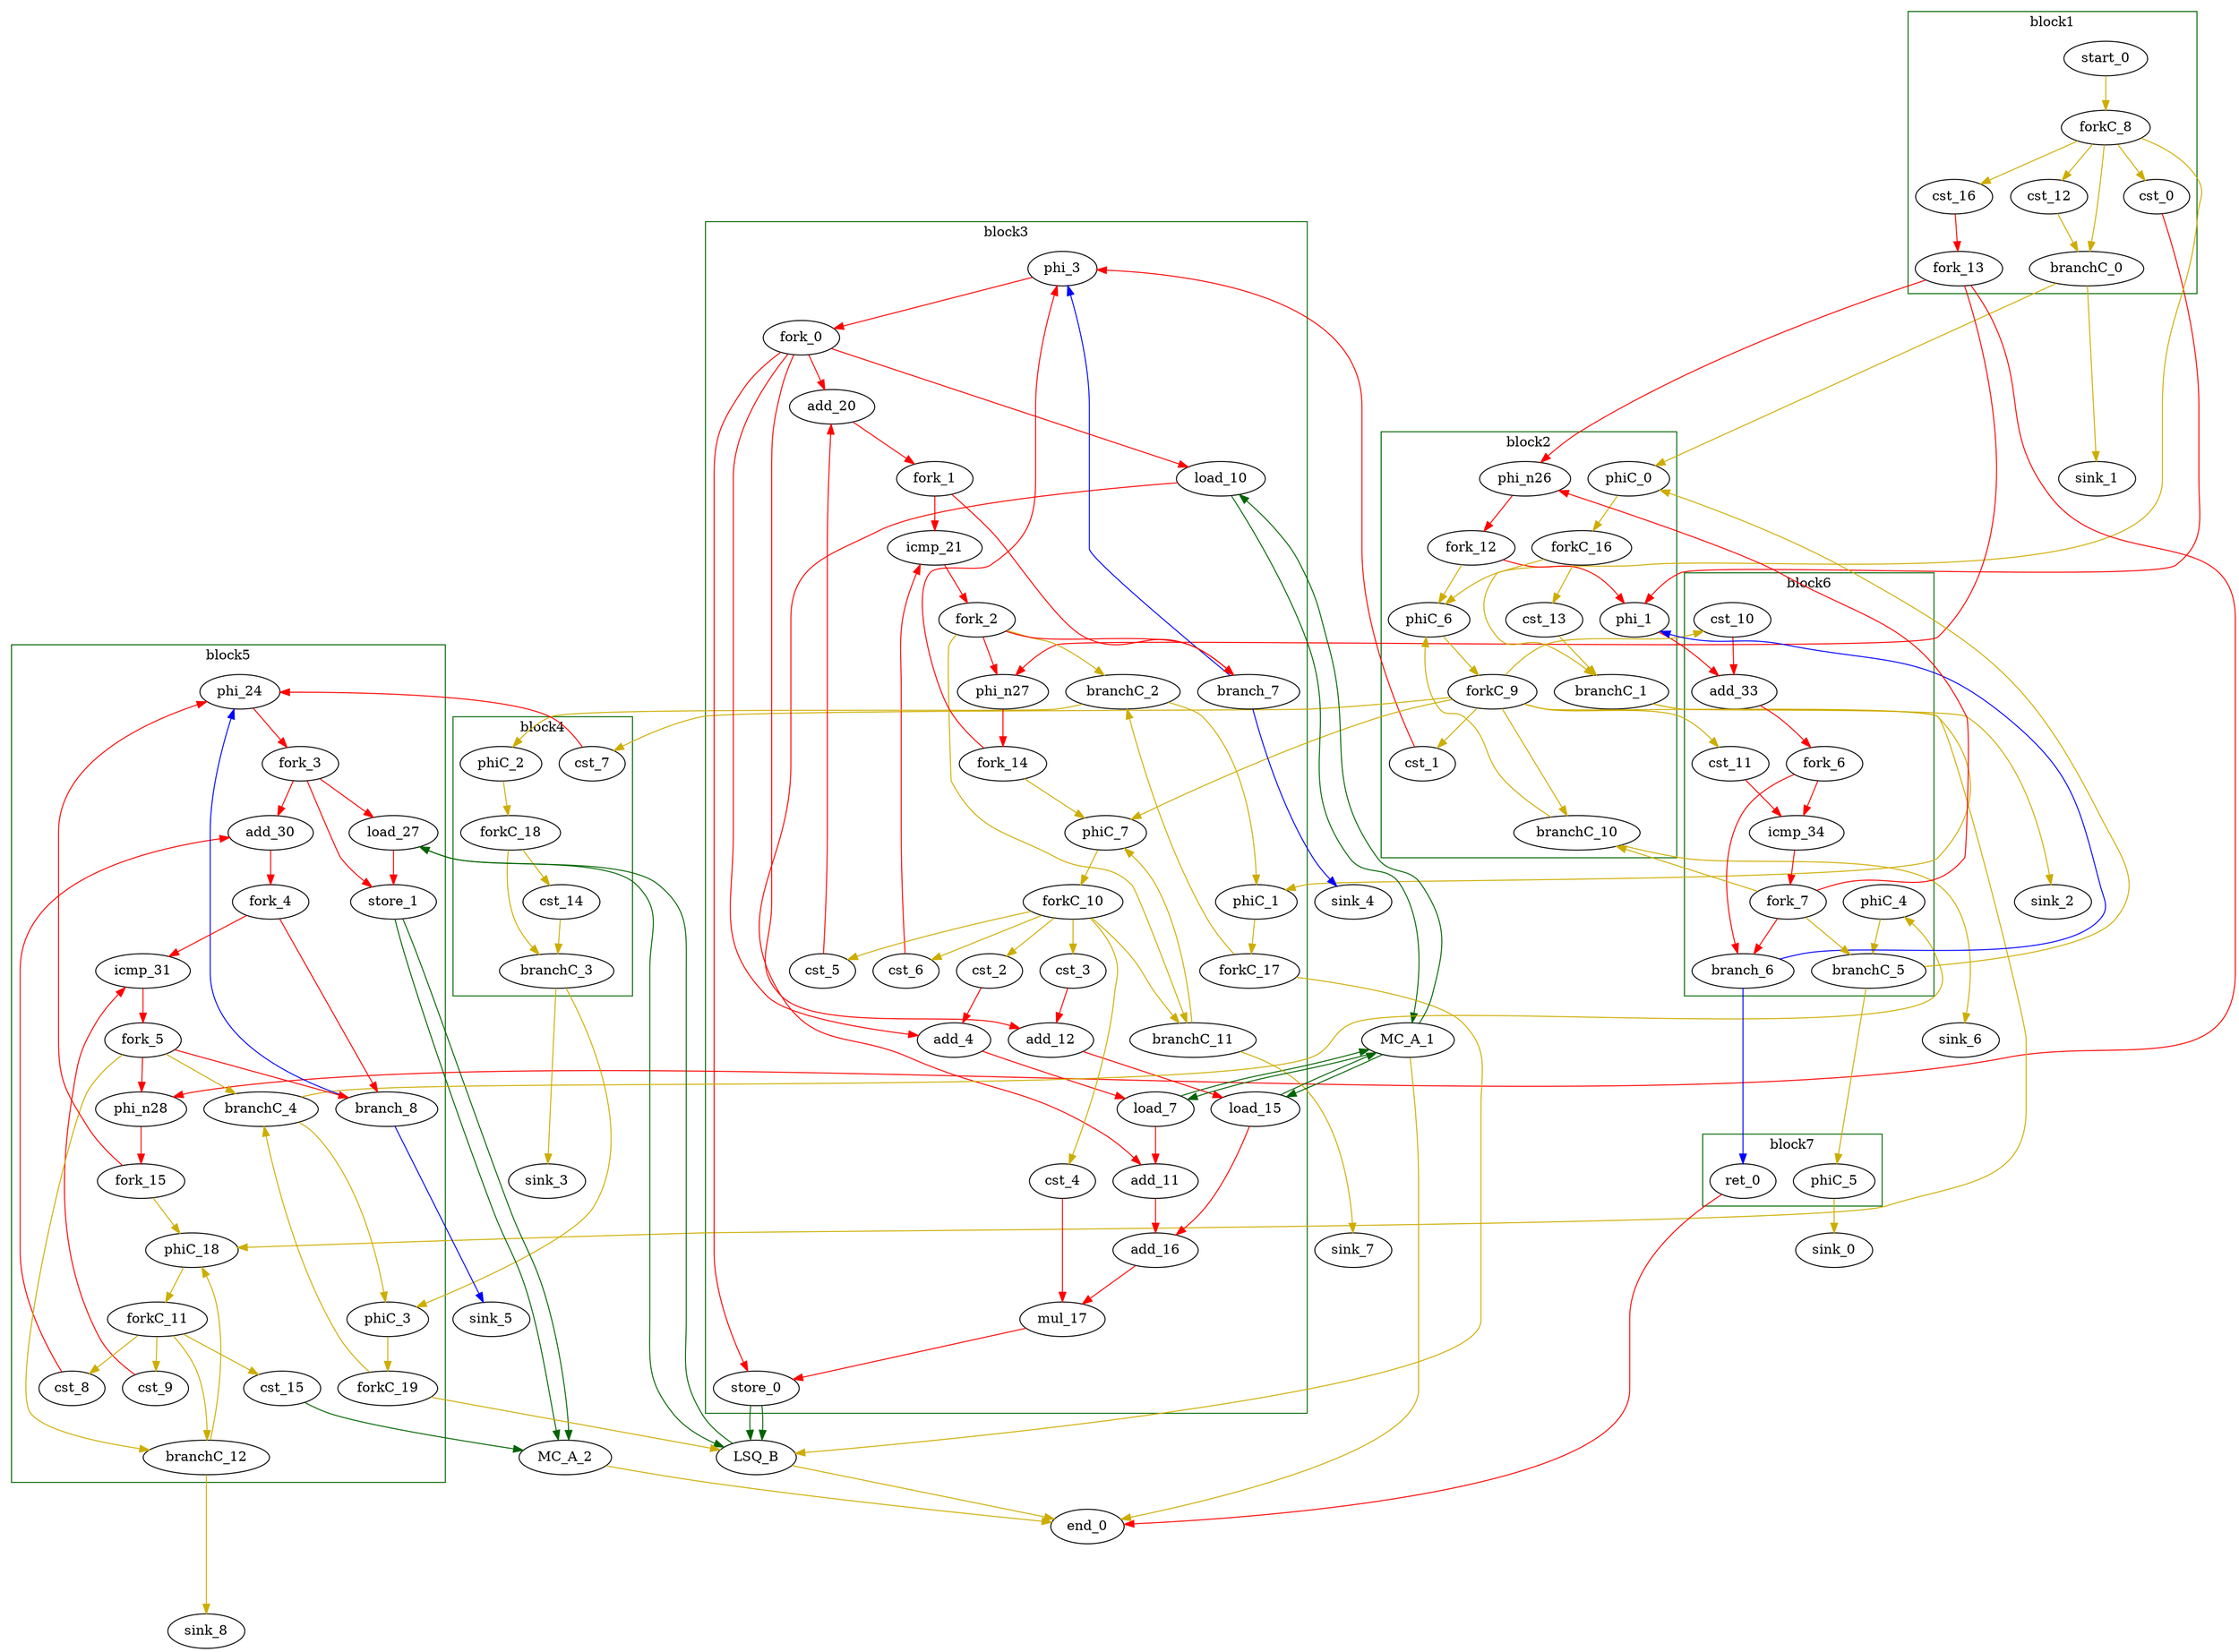 Digraph G {
	splines=spline;
//DHLS version: 0.1.1" [shape = "none" pos = "20,20!"]

	subgraph cluster_0 {
	color = "darkgreen";
		label = "block1";
		"cst_0" [type = "Constant", bbID= 1, in = "in1:32", out = "out1:32", value = "0x00000000"];
		"start_0" [type = "Entry", control= "true", bbID= 1, in = "in1:0", out = "out1:0"];
		"branchC_0" [type = "Branch", bbID= 1,  in = "in1:0 in2?:1", out = "out1+:0 out2-:0"];
		"cst_12" [type = "Constant", bbID= 1, in = "in1:32", out = "out1:32", value = "0x00000001"];
		"cst_16" [type = "Constant", bbID= 1, in = "in1:32", out = "out1:32", value = "0x00000001"];
		"forkC_8" [type = "Fork", bbID= 1, in = "in1:0", out = "out1:0 out2:0 out3:0 out4:0 out5:0 "];
		"fork_13" [type = "Fork", bbID= 1, in = "in1:32", out = "out1:32 out2:32 out3:32 "];

	}

	subgraph cluster_1 {
	color = "darkgreen";
		label = "block2";
		"phi_1" [type = "Mux", bbID= 2, in = "in1?:1 in2:32 in3:32 ", out = "out1:32", delay=0.366];
		"cst_1" [type = "Constant", bbID= 2, in = "in1:32", out = "out1:32", value = "0x00000001"];
		"phiC_0" [type = "Merge", bbID= 2, in = "in1:0 in2:0 ", out = "out1:0", delay=0.166];
		"branchC_1" [type = "Branch", bbID= 2,  in = "in1:0 in2?:1", out = "out1+:0 out2-:0"];
		"cst_13" [type = "Constant", bbID= 2, in = "in1:32", out = "out1:32", value = "0x00000001"];
		"phiC_6" [type = "Mux", bbID= 2, in = "in1?:1 in2:0 in3:0 ", out = "out1:0", delay=0.166];
		"phi_n26" [type = "Merge", bbID= 2, in = "in1:32 in2:32*i ", out = "out1:32", delay=0.366];
		"branchC_10" [type = "Branch", bbID= 2,  in = "in1:0 in2?:1*i", out = "out1+:0 out2-:0"];
		"forkC_9" [type = "Fork", bbID= 2, in = "in1:0", out = "out1:0 out2:0 out3:0 out4:0 out5:0 out6:0 out7:0 "];
		"fork_12" [type = "Fork", bbID= 2, in = "in1:32", out = "out1:32 out2:32 "];
		"forkC_16" [type = "Fork", bbID= 2, in = "in1:0", out = "out1:0 out2:0 "];

	}

	subgraph cluster_2 {
	color = "darkgreen";
		label = "block3";
		"phi_3" [type = "Mux", bbID= 3, in = "in1?:1 in2:32 in3:32 ", out = "out1:32", delay=0.366];
		"cst_2" [type = "Constant", bbID= 3, in = "in1:32", out = "out1:32", value = "0xFFFFFFFF"];
		"add_4" [type = "Operator", bbID= 3, op = "add_op", in = "in1:32 in2:32 ", out = "out1:32 ", delay=1.693, latency=0, II=1];
		"load_7" [type = "Operator", bbID= 3, op = "mc_load_op",bbID= 3, portId= 0, offset= 0, in = "in1:32 in2:32", out = "out1:32 out2:32 ", delay=0.000, latency=2, II=1];
		"load_10" [type = "Operator", bbID= 3, op = "mc_load_op",bbID= 3, portId= 1, offset= 0, in = "in1:32 in2:32", out = "out1:32 out2:32 ", delay=0.000, latency=2, II=1];
		"add_11" [type = "Operator", bbID= 3, op = "add_op", in = "in1:32 in2:32 ", out = "out1:32 ", delay=1.693, latency=0, II=1];
		"cst_3" [type = "Constant", bbID= 3, in = "in1:32", out = "out1:32", value = "0x00000001"];
		"add_12" [type = "Operator", bbID= 3, op = "add_op", in = "in1:32 in2:32 ", out = "out1:32 ", delay=1.693, latency=0, II=1];
		"load_15" [type = "Operator", bbID= 3, op = "mc_load_op",bbID= 3, portId= 2, offset= 0, in = "in1:32 in2:32", out = "out1:32 out2:32 ", delay=0.000, latency=2, II=1];
		"add_16" [type = "Operator", bbID= 3, op = "add_op", in = "in1:32 in2:32 ", out = "out1:32 ", delay=1.693, latency=0, II=1];
		"cst_4" [type = "Constant", bbID= 3, in = "in1:32", out = "out1:32", value = "0x00000003"];
		"mul_17" [type = "Operator", bbID= 3, op = "mul_op", in = "in1:32 in2:32 ", out = "out1:32 ", delay=0.000, latency=4, II=1];
		"store_0" [type = "Operator", bbID= 3, op = "lsq_store_op",bbID= 3, portId= 0, offset= 0, in = "in1:32 in2:32 ", out = "out1:32 out2:32", delay=0.000, latency=0, II=1];
		"cst_5" [type = "Constant", bbID= 3, in = "in1:32", out = "out1:32", value = "0x00000001"];
		"add_20" [type = "Operator", bbID= 3, op = "add_op", in = "in1:32 in2:32 ", out = "out1:32 ", delay=1.693, latency=0, II=1];
		"cst_6" [type = "Constant", bbID= 3, in = "in1:32", out = "out1:32", value = "0x00000063"];
		"icmp_21" [type = "Operator", bbID= 3, op = "icmp_ult_op", in = "in1:32 in2:32 ", out = "out1:1 ", delay=1.530, latency=0, II=1];
		"phiC_1" [type = "Merge", bbID= 3, in = "in1:0 in2:0 ", out = "out1:0", delay=0.166];
		"branchC_2" [type = "Branch", bbID= 3,  in = "in1:0 in2?:1", out = "out1+:0 out2-:0"];
		"phiC_7" [type = "Mux", bbID= 3, in = "in1?:1 in2:0 in3:0 ", out = "out1:0", delay=0.166];
		"branch_7" [type = "Branch", bbID= 3,  in = "in1:32 in2?:1*i", out = "out1+:32 out2-:32"];
		"phi_n27" [type = "Merge", bbID= 3, in = "in1:32 in2:32*i ", out = "out1:32", delay=0.366];
		"branchC_11" [type = "Branch", bbID= 3,  in = "in1:0 in2?:1*i", out = "out1+:0 out2-:0"];
		"fork_0" [type = "Fork", bbID= 3, in = "in1:32", out = "out1:32 out2:32 out3:32 out4:32 out5:32 "];
		"fork_1" [type = "Fork", bbID= 3, in = "in1:32", out = "out1:32 out2:32 "];
		"fork_2" [type = "Fork", bbID= 3, in = "in1:32", out = "out1:32 out2:32 out3:32 out4:32 "];
		"forkC_10" [type = "Fork", bbID= 3, in = "in1:0", out = "out1:0 out2:0 out3:0 out4:0 out5:0 out6:0 "];
		"fork_14" [type = "Fork", bbID= 3, in = "in1:32", out = "out1:32 out2:32 "];
		"forkC_17" [type = "Fork", bbID= 3, in = "in1:0", out = "out1:0 out2:0 "];

	}

	subgraph cluster_3 {
	color = "darkgreen";
		label = "block4";
		"cst_7" [type = "Constant", bbID= 4, in = "in1:32", out = "out1:32", value = "0x00000001"];
		"phiC_2" [type = "Merge", bbID= 4, in = "in1:0 ", out = "out1:0", delay=0.166];
		"branchC_3" [type = "Branch", bbID= 4,  in = "in1:0 in2?:1", out = "out1+:0 out2-:0"];
		"cst_14" [type = "Constant", bbID= 4, in = "in1:32", out = "out1:32", value = "0x00000001"];
		"forkC_18" [type = "Fork", bbID= 4, in = "in1:0", out = "out1:0 out2:0 "];

	}

	subgraph cluster_4 {
	color = "darkgreen";
		label = "block5";
		"phi_24" [type = "Mux", bbID= 5, in = "in1?:1 in2:32 in3:32 ", out = "out1:32", delay=0.366];
		"load_27" [type = "Operator", bbID= 5, op = "lsq_load_op",bbID= 5, portId= 0, offset= 0, in = "in1:32 in2:32", out = "out1:32 out2:32 ", delay=0.000, latency=5, II=1];
		"store_1" [type = "Operator", bbID= 5, op = "mc_store_op",bbID= 5, portId= 0, offset= 0, in = "in1:32 in2:32 ", out = "out1:32 out2:32", delay=0.000, latency=0, II=1];
		"cst_8" [type = "Constant", bbID= 5, in = "in1:32", out = "out1:32", value = "0x00000001"];
		"add_30" [type = "Operator", bbID= 5, op = "add_op", in = "in1:32 in2:32 ", out = "out1:32 ", delay=1.693, latency=0, II=1];
		"cst_9" [type = "Constant", bbID= 5, in = "in1:32", out = "out1:32", value = "0x00000063"];
		"icmp_31" [type = "Operator", bbID= 5, op = "icmp_ult_op", in = "in1:32 in2:32 ", out = "out1:1 ", delay=1.530, latency=0, II=1];
		"phiC_3" [type = "Merge", bbID= 5, in = "in1:0 in2:0 ", out = "out1:0", delay=0.166];
		"branchC_4" [type = "Branch", bbID= 5,  in = "in1:0 in2?:1", out = "out1+:0 out2-:0"];
		"cst_15" [type = "Constant", bbID= 5, in = "in1:32", out = "out1:32", value = "0x00000001"];
		"phiC_18" [type = "Mux", bbID= 5, in = "in1?:1 in2:0 in3:0 ", out = "out1:0", delay=0.166];
		"branch_8" [type = "Branch", bbID= 5,  in = "in1:32 in2?:1*i", out = "out1+:32 out2-:32"];
		"phi_n28" [type = "Merge", bbID= 5, in = "in1:32 in2:32*i ", out = "out1:32", delay=0.366];
		"branchC_12" [type = "Branch", bbID= 5,  in = "in1:0 in2?:1*i", out = "out1+:0 out2-:0"];
		"fork_3" [type = "Fork", bbID= 5, in = "in1:32", out = "out1:32 out2:32 out3:32 "];
		"fork_4" [type = "Fork", bbID= 5, in = "in1:32", out = "out1:32 out2:32 "];
		"fork_5" [type = "Fork", bbID= 5, in = "in1:32", out = "out1:32 out2:32 out3:32 out4:32 "];
		"forkC_11" [type = "Fork", bbID= 5, in = "in1:0", out = "out1:0 out2:0 out3:0 out4:0 "];
		"fork_15" [type = "Fork", bbID= 5, in = "in1:32", out = "out1:32 out2:32 "];
		"forkC_19" [type = "Fork", bbID= 5, in = "in1:0", out = "out1:0 out2:0 "];

	}

	subgraph cluster_5 {
	color = "darkgreen";
		label = "block6";
		"cst_10" [type = "Constant", bbID= 6, in = "in1:32", out = "out1:32", value = "0x00000001"];
		"add_33" [type = "Operator", bbID= 6, op = "add_op", in = "in1:32 in2:32 ", out = "out1:32 ", delay=1.693, latency=0, II=1];
		"cst_11" [type = "Constant", bbID= 6, in = "in1:32", out = "out1:32", value = "0x00000003"];
		"icmp_34" [type = "Operator", bbID= 6, op = "icmp_ult_op", in = "in1:32 in2:32 ", out = "out1:1 ", delay=1.530, latency=0, II=1];
		"phiC_4" [type = "Merge", bbID= 6, in = "in1:0 ", out = "out1:0", delay=0.166];
		"branchC_5" [type = "Branch", bbID= 6,  in = "in1:0 in2?:1", out = "out1+:0 out2-:0"];
		"branch_6" [type = "Branch", bbID= 6,  in = "in1:32 in2?:1*i", out = "out1+:32 out2-:32"];
		"fork_6" [type = "Fork", bbID= 6, in = "in1:32", out = "out1:32 out2:32 "];
		"fork_7" [type = "Fork", bbID= 6, in = "in1:32", out = "out1:32 out2:32 out3:32 out4:32 "];

	}

	subgraph cluster_6 {
	color = "darkgreen";
		label = "block7";
		"ret_0" [type = "Operator", bbID= 7, op = "ret_op", in = "in1:32 ", out = "out1:32 ", delay=0.000, latency=0, II=1];
		"phiC_5" [type = "Merge", bbID= 7, in = "in1:0 ", out = "out1:0", delay=0.166];

	}
	"sink_0" [type = "Sink", bbID= 0, in = "in1:0"];
	"sink_1" [type = "Sink", bbID= 0, in = "in1:0"];
	"sink_2" [type = "Sink", bbID= 0, in = "in1:0"];
	"sink_3" [type = "Sink", bbID= 0, in = "in1:0"];
	"LSQ_B" [type = "LSQ", bbID= 0, in = "in1:0*c0 in2:0*c1 in3:32*s0a in4:32*s0d in5:32*l0a ", out = "out1:32*l0d out2:0*e ", memory = "B", bbcount = 2, ldcount = 1, stcount = 1, fifoDepth = 16, numLoads = "{0; 1}", numStores = "{1; 0}", loadOffsets = "{{0;0;0;0;0;0;0;0;0;0;0;0;0;0;0;0};{0;0;0;0;0;0;0;0;0;0;0;0;0;0;0;0}}", storeOffsets = "{{0;0;0;0;0;0;0;0;0;0;0;0;0;0;0;0};{0;0;0;0;0;0;0;0;0;0;0;0;0;0;0;0}}", loadPorts = "{{0;0;0;0;0;0;0;0;0;0;0;0;0;0;0;0};{0;0;0;0;0;0;0;0;0;0;0;0;0;0;0;0}}", storePorts = "{{0;0;0;0;0;0;0;0;0;0;0;0;0;0;0;0};{0;0;0;0;0;0;0;0;0;0;0;0;0;0;0;0}}"];
	"MC_A_1" [type = "MC", bbID= 0, in = "in1:32*l0a in2:32*l1a in3:32*l2a ", out = "out1:32*l0d out2:32*l1d out3:32*l2d out4:0*e ", memory = "A_1", bbcount = 0, ldcount = 3, stcount = 0];
	"MC_A_2" [type = "MC", bbID= 0, in = "in1:32*c0 in2:32*s0a in3:32*s0d ", out = "out1:0*e ", memory = "A_2", bbcount = 1, ldcount = 0, stcount = 1];
	"sink_4" [type = "Sink", bbID= 0, in = "in1:32"];
	"sink_5" [type = "Sink", bbID= 0, in = "in1:32"];
	"sink_6" [type = "Sink", bbID= 0, in = "in1:0"];
	"sink_7" [type = "Sink", bbID= 0, in = "in1:0"];
	"sink_8" [type = "Sink", bbID= 0, in = "in1:0"];
	"end_0" [type = "Exit", bbID= 0, in = "in1:0*e in2:0*e in3:0*e in4:32 ", out = "out1:32"];

	"load_7" -> "MC_A_1" [color = "darkgreen", mem_address = "true", from = "out2", to = "in1"];
	"MC_A_1" -> "load_7" [color = "darkgreen", mem_address = "false", from = "out1", to = "in1"];
	"load_10" -> "MC_A_1" [color = "darkgreen", mem_address = "true", from = "out2", to = "in2"];
	"MC_A_1" -> "load_10" [color = "darkgreen", mem_address = "false", from = "out2", to = "in1"];
	"load_15" -> "MC_A_1" [color = "darkgreen", mem_address = "true", from = "out2", to = "in3"];
	"MC_A_1" -> "load_15" [color = "darkgreen", mem_address = "false", from = "out3", to = "in1"];
	"store_0" -> "LSQ_B" [color = "darkgreen", mem_address = "true", from = "out2", to = "in3"];
	"store_0" -> "LSQ_B" [color = "darkgreen", mem_address = "false", from = "out1", to = "in4"];
	"load_27" -> "LSQ_B" [color = "darkgreen", mem_address = "true", from = "out2", to = "in5"];
	"LSQ_B" -> "load_27" [color = "darkgreen", mem_address = "false", from = "out1", to = "in1"];
	"store_1" -> "MC_A_2" [color = "darkgreen", mem_address = "true", from = "out2", to = "in2"];
	"store_1" -> "MC_A_2" [color = "darkgreen", mem_address = "false", from = "out1", to = "in3"];
	"LSQ_B" -> "end_0" [color = "gold3", from = "out2", to = "in1"];
	"MC_A_1" -> "end_0" [color = "gold3", from = "out4", to = "in2"];
	"cst_15" -> "MC_A_2" [color = "darkgreen", from = "out1", to = "in1"];
	"MC_A_2" -> "end_0" [color = "gold3", from = "out1", to = "in3"];
	"cst_0" -> "phi_1" [color = "red", from = "out1", to = "in3"];
	"phi_1" -> "add_33" [color = "red", from = "out1", to = "in1"];
	"cst_1" -> "phi_3" [color = "red", from = "out1", to = "in3"];
	"phi_3" -> "fork_0" [color = "red", from = "out1", to = "in1"];
	"cst_2" -> "add_4" [color = "red", from = "out1", to = "in2"];
	"add_4" -> "load_7" [color = "red", from = "out1", to = "in2"];
	"load_7" -> "add_11" [color = "red", from = "out1", to = "in1"];
	"load_10" -> "add_11" [color = "red", from = "out1", to = "in2"];
	"add_11" -> "add_16" [color = "red", from = "out1", to = "in1"];
	"cst_3" -> "add_12" [color = "red", from = "out1", to = "in2"];
	"add_12" -> "load_15" [color = "red", from = "out1", to = "in2"];
	"load_15" -> "add_16" [color = "red", from = "out1", to = "in2"];
	"add_16" -> "mul_17" [color = "red", from = "out1", to = "in1"];
	"cst_4" -> "mul_17" [color = "red", from = "out1", to = "in2"];
	"mul_17" -> "store_0" [color = "red", from = "out1", to = "in1"];
	"cst_5" -> "add_20" [color = "red", from = "out1", to = "in2"];
	"add_20" -> "fork_1" [color = "red", from = "out1", to = "in1"];
	"cst_6" -> "icmp_21" [color = "red", from = "out1", to = "in2"];
	"icmp_21" -> "fork_2" [color = "red", from = "out1", to = "in1"];
	"cst_7" -> "phi_24" [color = "red", from = "out1", to = "in3"];
	"phi_24" -> "fork_3" [color = "red", from = "out1", to = "in1"];
	"load_27" -> "store_1" [color = "red", from = "out1", to = "in1"];
	"cst_8" -> "add_30" [color = "red", from = "out1", to = "in2"];
	"add_30" -> "fork_4" [color = "red", from = "out1", to = "in1"];
	"cst_9" -> "icmp_31" [color = "red", from = "out1", to = "in2"];
	"icmp_31" -> "fork_5" [color = "red", from = "out1", to = "in1"];
	"cst_10" -> "add_33" [color = "red", from = "out1", to = "in2"];
	"add_33" -> "fork_6" [color = "red", from = "out1", to = "in1"];
	"cst_11" -> "icmp_34" [color = "red", from = "out1", to = "in2"];
	"icmp_34" -> "fork_7" [color = "red", from = "out1", to = "in1"];
	"ret_0" -> "end_0" [color = "red", from = "out1", to = "in4"];
	"start_0" -> "forkC_8" [color = "gold3", from = "out1", to = "in1"];
	"branchC_0" -> "phiC_0" [color = "gold3", minlen = 3, from = "out1", to = "in1"];
	"branchC_0" -> "sink_1" [color = "gold3", minlen = 3, from = "out2", to = "in1"];
	"cst_12" -> "branchC_0" [color = "gold3", from = "out1", to = "in2"];
	"phiC_0" -> "forkC_16" [color = "gold3", from = "out1", to = "in1"];
	"branchC_1" -> "phiC_1" [color = "gold3", minlen = 3, from = "out1", to = "in1"];
	"branchC_1" -> "sink_2" [color = "gold3", minlen = 3, from = "out2", to = "in1"];
	"cst_13" -> "branchC_1" [color = "gold3", from = "out1", to = "in2"];
	"phiC_1" -> "forkC_17" [color = "gold3", from = "out1", to = "in1"];
	"branchC_2" -> "phiC_1" [color = "gold3", minlen = 3, from = "out1", to = "in2"];
	"branchC_2" -> "phiC_2" [color = "gold3", minlen = 3, from = "out2", to = "in1"];
	"phiC_2" -> "forkC_18" [color = "gold3", from = "out1", to = "in1"];
	"branchC_3" -> "phiC_3" [color = "gold3", minlen = 3, from = "out1", to = "in1"];
	"branchC_3" -> "sink_3" [color = "gold3", minlen = 3, from = "out2", to = "in1"];
	"cst_14" -> "branchC_3" [color = "gold3", from = "out1", to = "in2"];
	"phiC_3" -> "forkC_19" [color = "gold3", from = "out1", to = "in1"];
	"branchC_4" -> "phiC_3" [color = "gold3", minlen = 3, from = "out1", to = "in2"];
	"branchC_4" -> "phiC_4" [color = "gold3", minlen = 3, from = "out2", to = "in1"];
	"phiC_4" -> "branchC_5" [color = "gold3", from = "out1", to = "in1"];
	"branchC_5" -> "phiC_0" [color = "gold3", minlen = 3, from = "out1", to = "in2"];
	"branchC_5" -> "phiC_5" [color = "gold3", minlen = 3, from = "out2", to = "in1"];
	"phiC_5" -> "sink_0" [color = "gold3", from = "out1", to = "in1"];
	"phiC_6" -> "forkC_9" [color = "gold3", from = "out1", to = "in1"];
	"phiC_7" -> "forkC_10" [color = "gold3", from = "out1", to = "in1"];
	"phiC_18" -> "forkC_11" [color = "gold3", from = "out1", to = "in1"];
	"branch_6" -> "ret_0" [color = "blue", minlen = 3, from = "out1", to = "in1"];
	"branch_6" -> "phi_1" [color = "blue", minlen = 3, from = "out2", to = "in2"];
	"phi_n26" -> "fork_12" [color = "red", from = "out1", to = "in1"];
	"cst_16" -> "fork_13" [color = "red", from = "out1", to = "in1"];
	"branch_7" -> "sink_4" [color = "blue", minlen = 3, from = "out1", to = "in1"];
	"branch_7" -> "phi_3" [color = "blue", minlen = 3, from = "out2", to = "in2"];
	"phi_n27" -> "fork_14" [color = "red", from = "out1", to = "in1"];
	"branch_8" -> "sink_5" [color = "blue", minlen = 3, from = "out1", to = "in1"];
	"branch_8" -> "phi_24" [color = "blue", minlen = 3, from = "out2", to = "in2"];
	"phi_n28" -> "fork_15" [color = "red", from = "out1", to = "in1"];
	"branchC_10" -> "sink_6" [color = "gold3", minlen = 3, from = "out1", to = "in1"];
	"branchC_10" -> "phiC_6" [color = "gold3", minlen = 3, from = "out2", to = "in2"];
	"branchC_11" -> "sink_7" [color = "gold3", minlen = 3, from = "out1", to = "in1"];
	"branchC_11" -> "phiC_7" [color = "gold3", minlen = 3, from = "out2", to = "in2"];
	"branchC_12" -> "sink_8" [color = "gold3", minlen = 3, from = "out1", to = "in1"];
	"branchC_12" -> "phiC_18" [color = "gold3", minlen = 3, from = "out2", to = "in2"];
	"fork_0" -> "add_4" [color = "red", from = "out1", to = "in1"];
	"fork_0" -> "add_12" [color = "red", from = "out2", to = "in1"];
	"fork_0" -> "add_20" [color = "red", from = "out3", to = "in1"];
	"fork_0" -> "load_10" [color = "red", from = "out4", to = "in2"];
	"fork_0" -> "store_0" [color = "red", from = "out5", to = "in2"];
	"fork_1" -> "icmp_21" [color = "red", from = "out1", to = "in1"];
	"fork_1" -> "branch_7" [color = "red", from = "out2", to = "in1"];
	"fork_2" -> "branch_7" [color = "red", from = "out1", to = "in2"];
	"fork_2" -> "phi_n27" [color = "red", from = "out2", to = "in2"];
	"fork_2" -> "branchC_11" [color = "gold3", from = "out3", to = "in2"];
	"fork_2" -> "branchC_2" [color = "gold3", from = "out4", to = "in2"];
	"fork_3" -> "add_30" [color = "red", from = "out1", to = "in1"];
	"fork_3" -> "load_27" [color = "red", from = "out2", to = "in2"];
	"fork_3" -> "store_1" [color = "red", from = "out3", to = "in2"];
	"fork_4" -> "icmp_31" [color = "red", from = "out1", to = "in1"];
	"fork_4" -> "branch_8" [color = "red", from = "out2", to = "in1"];
	"fork_5" -> "branch_8" [color = "red", from = "out1", to = "in2"];
	"fork_5" -> "phi_n28" [color = "red", from = "out2", to = "in2"];
	"fork_5" -> "branchC_12" [color = "gold3", from = "out3", to = "in2"];
	"fork_5" -> "branchC_4" [color = "gold3", from = "out4", to = "in2"];
	"fork_6" -> "icmp_34" [color = "red", from = "out1", to = "in1"];
	"fork_6" -> "branch_6" [color = "red", from = "out2", to = "in1"];
	"fork_7" -> "branch_6" [color = "red", from = "out1", to = "in2"];
	"fork_7" -> "phi_n26" [color = "red", from = "out2", to = "in2"];
	"fork_7" -> "branchC_10" [color = "gold3", from = "out3", to = "in2"];
	"fork_7" -> "branchC_5" [color = "gold3", from = "out4", to = "in2"];
	"forkC_8" -> "cst_0" [color = "gold3", from = "out1", to = "in1"];
	"forkC_8" -> "phiC_6" [color = "gold3", from = "out2", to = "in3"];
	"forkC_8" -> "cst_16" [color = "gold3", from = "out3", to = "in1"];
	"forkC_8" -> "branchC_0" [color = "gold3", from = "out4", to = "in1"];
	"forkC_8" -> "cst_12" [color = "gold3", from = "out5", to = "in1"];
	"forkC_9" -> "cst_1" [color = "gold3", from = "out1", to = "in1"];
	"forkC_9" -> "branchC_10" [color = "gold3", from = "out2", to = "in1"];
	"forkC_9" -> "phiC_7" [color = "gold3", from = "out3", to = "in3"];
	"forkC_9" -> "cst_7" [color = "gold3", from = "out4", to = "in1"];
	"forkC_9" -> "phiC_18" [color = "gold3", from = "out5", to = "in3"];
	"forkC_9" -> "cst_10" [color = "gold3", from = "out6", to = "in1"];
	"forkC_9" -> "cst_11" [color = "gold3", from = "out7", to = "in1"];
	"forkC_10" -> "cst_2" [color = "gold3", from = "out1", to = "in1"];
	"forkC_10" -> "branchC_11" [color = "gold3", from = "out2", to = "in1"];
	"forkC_10" -> "cst_3" [color = "gold3", from = "out3", to = "in1"];
	"forkC_10" -> "cst_4" [color = "gold3", from = "out4", to = "in1"];
	"forkC_10" -> "cst_5" [color = "gold3", from = "out5", to = "in1"];
	"forkC_10" -> "cst_6" [color = "gold3", from = "out6", to = "in1"];
	"forkC_11" -> "cst_8" [color = "gold3", from = "out1", to = "in1"];
	"forkC_11" -> "branchC_12" [color = "gold3", from = "out2", to = "in1"];
	"forkC_11" -> "cst_9" [color = "gold3", from = "out3", to = "in1"];
	"forkC_11" -> "cst_15" [color = "gold3", from = "out4", to = "in1"];
	"fork_12" -> "phi_1" [color = "red", from = "out1", to = "in1"];
	"fork_12" -> "phiC_6" [color = "gold3", from = "out2", to = "in1"];
	"fork_13" -> "phi_n26" [color = "red", from = "out1", to = "in1"];
	"fork_13" -> "phi_n27" [color = "red", from = "out2", to = "in1"];
	"fork_13" -> "phi_n28" [color = "red", from = "out3", to = "in1"];
	"fork_14" -> "phi_3" [color = "red", from = "out1", to = "in1"];
	"fork_14" -> "phiC_7" [color = "gold3", from = "out2", to = "in1"];
	"fork_15" -> "phi_24" [color = "red", from = "out1", to = "in1"];
	"fork_15" -> "phiC_18" [color = "gold3", from = "out2", to = "in1"];
	"forkC_16" -> "branchC_1" [color = "gold3", from = "out1", to = "in1"];
	"forkC_16" -> "cst_13" [color = "gold3", from = "out2", to = "in1"];
	"forkC_17" -> "branchC_2" [color = "gold3", from = "out1", to = "in1"];
	"forkC_17" -> "LSQ_B" [color = "gold3", from = "out2", to = "in1"];
	"forkC_18" -> "branchC_3" [color = "gold3", from = "out1", to = "in1"];
	"forkC_18" -> "cst_14" [color = "gold3", from = "out2", to = "in1"];
	"forkC_19" -> "branchC_4" [color = "gold3", from = "out1", to = "in1"];
	"forkC_19" -> "LSQ_B" [color = "gold3", from = "out2", to = "in2"];

}